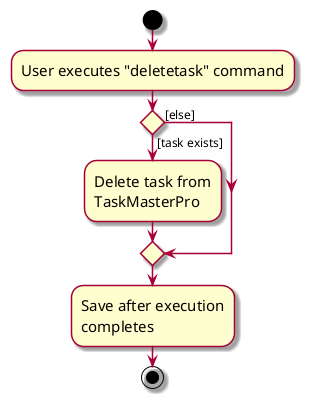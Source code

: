 @startuml
skin rose
skinparam ActivityFontSize 15
skinparam ArrowFontSize 12
start
:User executes "deletetask" command;
if () then ([task exists])
    :Delete task from
    TaskMasterPro;
else ([else])
endif
:Save after execution
completes;
stop
@enduml
